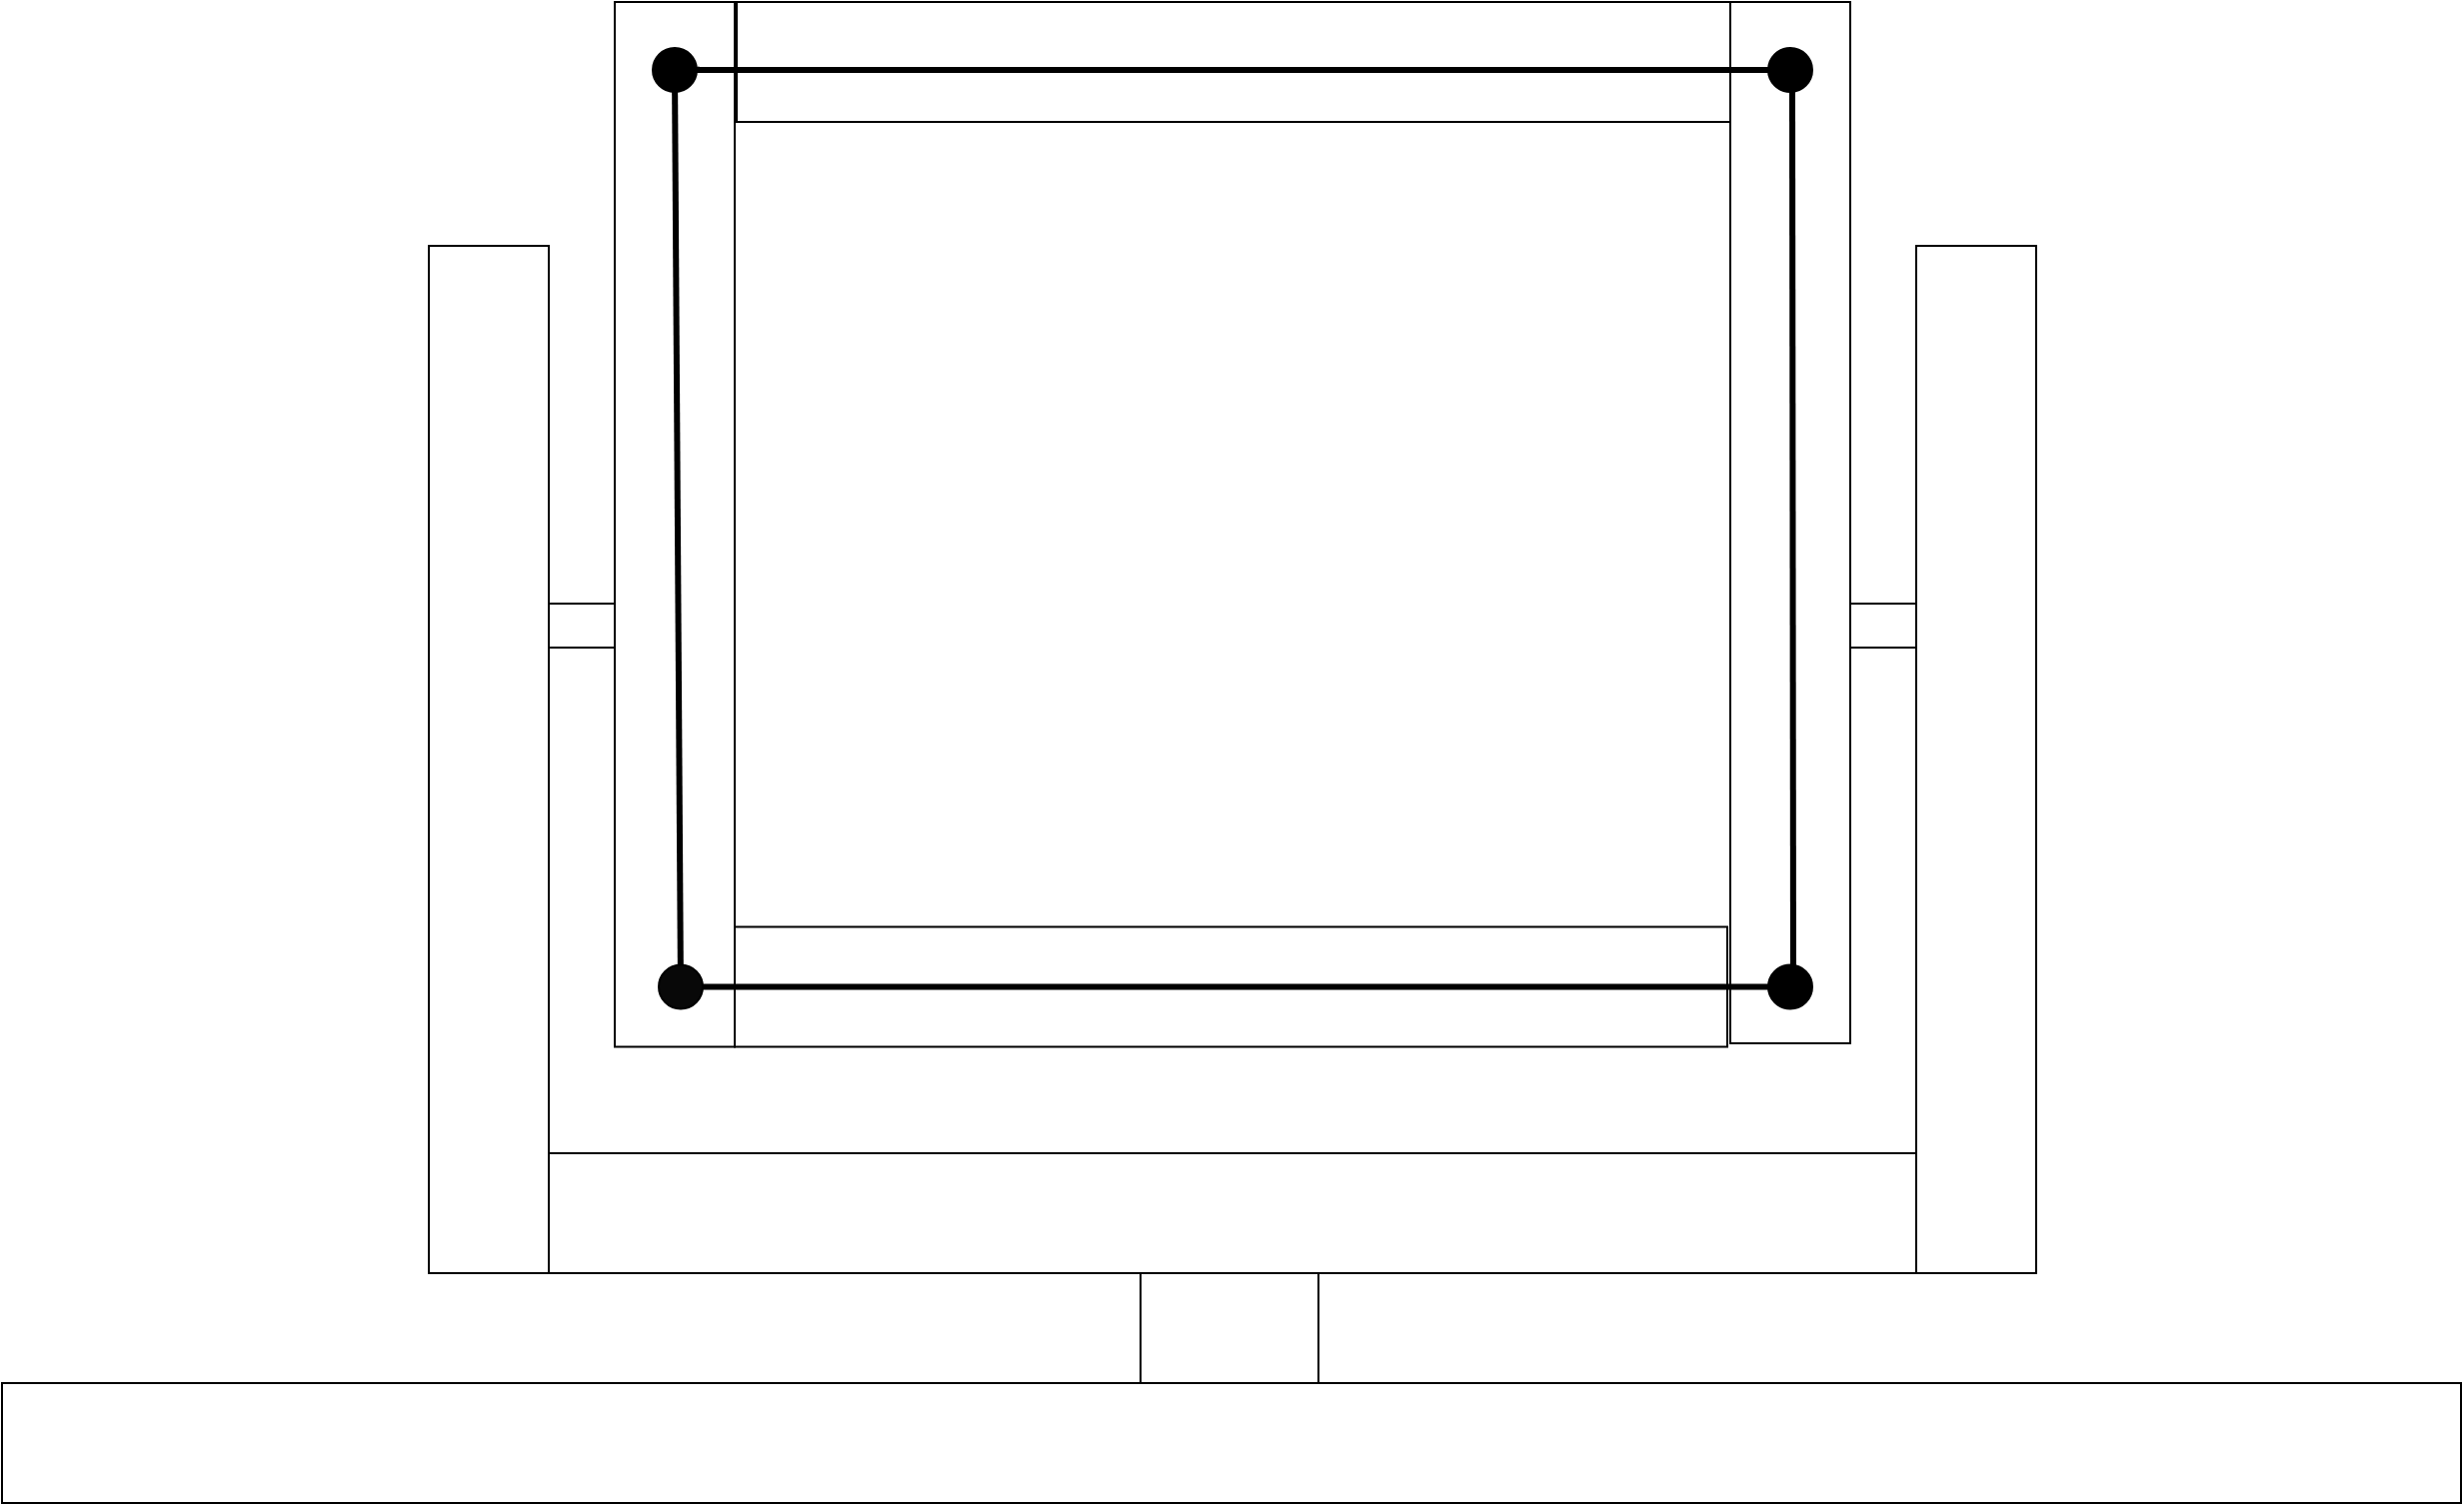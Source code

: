 <mxfile version="24.4.0" type="device">
  <diagram name="Page-1" id="0vbAru05EYEyx-hmrW0Z">
    <mxGraphModel dx="2031" dy="1500" grid="0" gridSize="10" guides="1" tooltips="1" connect="1" arrows="1" fold="1" page="1" pageScale="1" pageWidth="3300" pageHeight="4681" math="0" shadow="0">
      <root>
        <mxCell id="0" />
        <mxCell id="1" parent="0" />
        <mxCell id="k6QNyNbbIhyl7HvzuwOS-32" value="" style="group" vertex="1" connectable="0" parent="1">
          <mxGeometry x="519" y="2585" width="1230" height="751" as="geometry" />
        </mxCell>
        <mxCell id="k6QNyNbbIhyl7HvzuwOS-1" value="" style="rounded=0;whiteSpace=wrap;html=1;movable=1;resizable=1;rotatable=1;deletable=1;editable=1;locked=0;connectable=1;" vertex="1" parent="k6QNyNbbIhyl7HvzuwOS-32">
          <mxGeometry x="273.5" y="576" width="688" height="60" as="geometry" />
        </mxCell>
        <mxCell id="k6QNyNbbIhyl7HvzuwOS-2" value="" style="rounded=0;whiteSpace=wrap;html=1;movable=1;resizable=1;rotatable=1;deletable=1;editable=1;locked=0;connectable=1;" vertex="1" parent="k6QNyNbbIhyl7HvzuwOS-32">
          <mxGeometry x="569.5" y="636" width="89" height="55" as="geometry" />
        </mxCell>
        <mxCell id="k6QNyNbbIhyl7HvzuwOS-3" value="" style="rounded=0;whiteSpace=wrap;html=1;movable=1;resizable=1;rotatable=1;deletable=1;editable=1;locked=0;connectable=1;" vertex="1" parent="k6QNyNbbIhyl7HvzuwOS-32">
          <mxGeometry y="691" width="1230" height="60" as="geometry" />
        </mxCell>
        <mxCell id="k6QNyNbbIhyl7HvzuwOS-4" value="" style="rounded=0;whiteSpace=wrap;html=1;movable=1;resizable=1;rotatable=1;deletable=1;editable=1;locked=0;connectable=1;" vertex="1" parent="k6QNyNbbIhyl7HvzuwOS-32">
          <mxGeometry x="957.5" y="122" width="60" height="514" as="geometry" />
        </mxCell>
        <mxCell id="k6QNyNbbIhyl7HvzuwOS-5" value="" style="rounded=0;whiteSpace=wrap;html=1;movable=1;resizable=1;rotatable=1;deletable=1;editable=1;locked=0;connectable=1;" vertex="1" parent="k6QNyNbbIhyl7HvzuwOS-32">
          <mxGeometry x="213.5" y="122" width="60" height="514" as="geometry" />
        </mxCell>
        <mxCell id="k6QNyNbbIhyl7HvzuwOS-6" value="" style="rounded=0;whiteSpace=wrap;html=1;movable=1;resizable=1;rotatable=1;deletable=1;editable=1;locked=0;connectable=1;" vertex="1" parent="k6QNyNbbIhyl7HvzuwOS-32">
          <mxGeometry x="273.5" y="301" width="33" height="22" as="geometry" />
        </mxCell>
        <mxCell id="k6QNyNbbIhyl7HvzuwOS-7" value="" style="rounded=0;whiteSpace=wrap;html=1;movable=1;resizable=1;rotatable=1;deletable=1;editable=1;locked=0;connectable=1;" vertex="1" parent="k6QNyNbbIhyl7HvzuwOS-32">
          <mxGeometry x="924.5" y="301" width="33" height="22" as="geometry" />
        </mxCell>
        <mxCell id="k6QNyNbbIhyl7HvzuwOS-11" value="" style="rounded=0;whiteSpace=wrap;html=1;movable=1;resizable=1;rotatable=1;deletable=1;editable=1;locked=0;connectable=1;" vertex="1" parent="k6QNyNbbIhyl7HvzuwOS-32">
          <mxGeometry x="306.5" width="60" height="522.75" as="geometry" />
        </mxCell>
        <mxCell id="k6QNyNbbIhyl7HvzuwOS-12" value="" style="rounded=0;whiteSpace=wrap;html=1;movable=1;resizable=1;rotatable=1;deletable=1;editable=1;locked=0;connectable=1;" vertex="1" parent="k6QNyNbbIhyl7HvzuwOS-32">
          <mxGeometry x="864.5" width="60" height="521" as="geometry" />
        </mxCell>
        <mxCell id="k6QNyNbbIhyl7HvzuwOS-13" value="" style="rounded=0;whiteSpace=wrap;html=1;movable=1;resizable=1;rotatable=1;deletable=1;editable=1;locked=0;connectable=1;" vertex="1" parent="k6QNyNbbIhyl7HvzuwOS-32">
          <mxGeometry x="367.5" width="497" height="60" as="geometry" />
        </mxCell>
        <mxCell id="k6QNyNbbIhyl7HvzuwOS-14" value="" style="rounded=0;whiteSpace=wrap;html=1;movable=1;resizable=1;rotatable=1;deletable=1;editable=1;locked=0;connectable=1;" vertex="1" parent="k6QNyNbbIhyl7HvzuwOS-32">
          <mxGeometry x="366.5" y="462.75" width="496.5" height="60" as="geometry" />
        </mxCell>
        <mxCell id="k6QNyNbbIhyl7HvzuwOS-16" value="" style="endArrow=none;html=1;rounded=0;strokeWidth=3;entryX=0.545;entryY=0.545;entryDx=0;entryDy=0;entryPerimeter=0;" edge="1" parent="k6QNyNbbIhyl7HvzuwOS-32" target="k6QNyNbbIhyl7HvzuwOS-28">
          <mxGeometry width="50" height="50" relative="1" as="geometry">
            <mxPoint x="896" y="491" as="sourcePoint" />
            <mxPoint x="893" y="133" as="targetPoint" />
          </mxGeometry>
        </mxCell>
        <mxCell id="k6QNyNbbIhyl7HvzuwOS-17" value="" style="endArrow=none;html=1;rounded=0;strokeWidth=3;entryX=0.5;entryY=0.602;entryDx=0;entryDy=0;entryPerimeter=0;" edge="1" parent="k6QNyNbbIhyl7HvzuwOS-32" source="k6QNyNbbIhyl7HvzuwOS-19" target="k6QNyNbbIhyl7HvzuwOS-22">
          <mxGeometry width="50" height="50" relative="1" as="geometry">
            <mxPoint x="339.5" y="78" as="sourcePoint" />
            <mxPoint x="336.5" y="134" as="targetPoint" />
          </mxGeometry>
        </mxCell>
        <mxCell id="k6QNyNbbIhyl7HvzuwOS-18" value="" style="endArrow=none;html=1;rounded=0;strokeWidth=3;" edge="1" parent="k6QNyNbbIhyl7HvzuwOS-32" source="k6QNyNbbIhyl7HvzuwOS-22">
          <mxGeometry width="50" height="50" relative="1" as="geometry">
            <mxPoint x="893" y="492.04" as="sourcePoint" />
            <mxPoint x="337" y="492.04" as="targetPoint" />
          </mxGeometry>
        </mxCell>
        <mxCell id="k6QNyNbbIhyl7HvzuwOS-20" value="" style="endArrow=none;html=1;rounded=0;strokeWidth=3;" edge="1" parent="k6QNyNbbIhyl7HvzuwOS-32" source="k6QNyNbbIhyl7HvzuwOS-19">
          <mxGeometry width="50" height="50" relative="1" as="geometry">
            <mxPoint x="879.0" y="32.001" as="sourcePoint" />
            <mxPoint x="349.0" y="33.709" as="targetPoint" />
          </mxGeometry>
        </mxCell>
        <mxCell id="k6QNyNbbIhyl7HvzuwOS-25" value="" style="endArrow=none;html=1;rounded=0;strokeWidth=3;" edge="1" parent="k6QNyNbbIhyl7HvzuwOS-32" source="k6QNyNbbIhyl7HvzuwOS-26" target="k6QNyNbbIhyl7HvzuwOS-22">
          <mxGeometry width="50" height="50" relative="1" as="geometry">
            <mxPoint x="893" y="492.04" as="sourcePoint" />
            <mxPoint x="337" y="492.04" as="targetPoint" />
          </mxGeometry>
        </mxCell>
        <mxCell id="k6QNyNbbIhyl7HvzuwOS-22" value="" style="ellipse;whiteSpace=wrap;html=1;aspect=fixed;fillColor=#080808;" vertex="1" parent="k6QNyNbbIhyl7HvzuwOS-32">
          <mxGeometry x="328.5" y="481.75" width="22" height="22" as="geometry" />
        </mxCell>
        <mxCell id="k6QNyNbbIhyl7HvzuwOS-27" value="" style="endArrow=none;html=1;rounded=0;strokeWidth=3;" edge="1" parent="k6QNyNbbIhyl7HvzuwOS-32" target="k6QNyNbbIhyl7HvzuwOS-26">
          <mxGeometry width="50" height="50" relative="1" as="geometry">
            <mxPoint x="893" y="492.04" as="sourcePoint" />
            <mxPoint x="347.5" y="488" as="targetPoint" />
          </mxGeometry>
        </mxCell>
        <mxCell id="k6QNyNbbIhyl7HvzuwOS-26" value="" style="ellipse;whiteSpace=wrap;html=1;aspect=fixed;fillColor=#000000;" vertex="1" parent="k6QNyNbbIhyl7HvzuwOS-32">
          <mxGeometry x="883.5" y="481.75" width="22" height="22" as="geometry" />
        </mxCell>
        <mxCell id="k6QNyNbbIhyl7HvzuwOS-28" value="" style="ellipse;whiteSpace=wrap;html=1;aspect=fixed;gradientColor=none;fillColor=#000000;fillStyle=solid;" vertex="1" parent="k6QNyNbbIhyl7HvzuwOS-32">
          <mxGeometry x="883.5" y="23" width="22" height="22" as="geometry" />
        </mxCell>
        <mxCell id="k6QNyNbbIhyl7HvzuwOS-30" value="" style="endArrow=none;html=1;rounded=0;strokeWidth=3;" edge="1" parent="k6QNyNbbIhyl7HvzuwOS-32" source="k6QNyNbbIhyl7HvzuwOS-28" target="k6QNyNbbIhyl7HvzuwOS-19">
          <mxGeometry width="50" height="50" relative="1" as="geometry">
            <mxPoint x="879.0" y="32.001" as="sourcePoint" />
            <mxPoint x="349.0" y="33.709" as="targetPoint" />
          </mxGeometry>
        </mxCell>
        <mxCell id="k6QNyNbbIhyl7HvzuwOS-19" value="" style="ellipse;whiteSpace=wrap;html=1;aspect=fixed;fillColor=#000000;" vertex="1" parent="k6QNyNbbIhyl7HvzuwOS-32">
          <mxGeometry x="325.5" y="23" width="22" height="22" as="geometry" />
        </mxCell>
      </root>
    </mxGraphModel>
  </diagram>
</mxfile>
